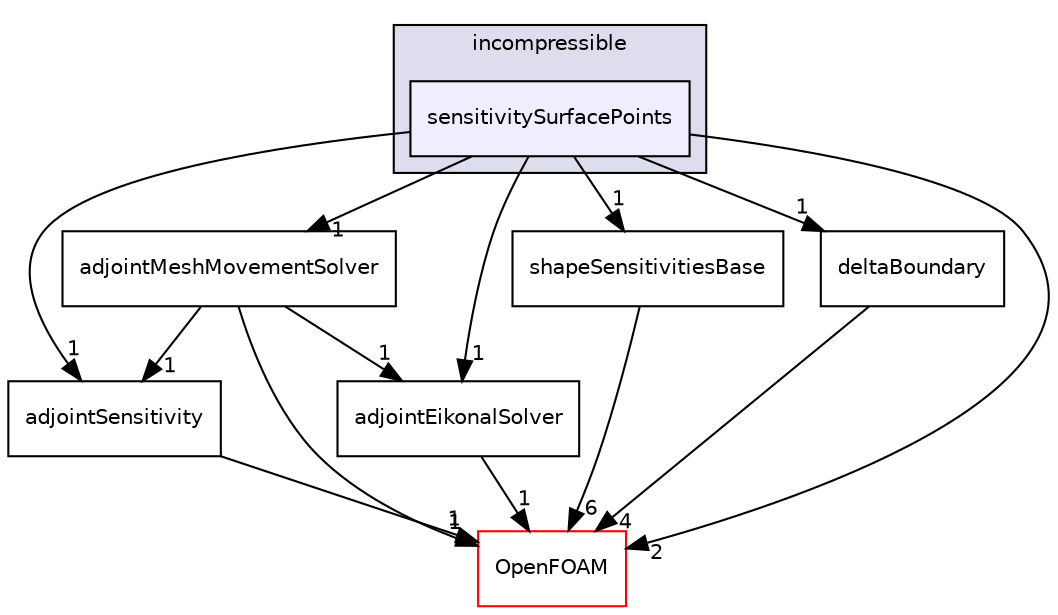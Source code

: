 digraph "src/optimisation/adjointOptimisation/adjoint/optimisation/adjointSensitivity/incompressible/sensitivitySurfacePoints" {
  bgcolor=transparent;
  compound=true
  node [ fontsize="10", fontname="Helvetica"];
  edge [ labelfontsize="10", labelfontname="Helvetica"];
  subgraph clusterdir_2b473d201aab52bb890a8b3370c59272 {
    graph [ bgcolor="#ddddee", pencolor="black", label="incompressible" fontname="Helvetica", fontsize="10", URL="dir_2b473d201aab52bb890a8b3370c59272.html"]
  dir_efb7772f852fb2b26088a7e5ebc0cd1c [shape=box, label="sensitivitySurfacePoints", style="filled", fillcolor="#eeeeff", pencolor="black", URL="dir_efb7772f852fb2b26088a7e5ebc0cd1c.html"];
  }
  dir_c9975b67581c2da6d7f831922d1c5844 [shape=box label="adjointSensitivity" URL="dir_c9975b67581c2da6d7f831922d1c5844.html"];
  dir_2e016391dee912ecb8414429fd8311b6 [shape=box label="adjointEikonalSolver" URL="dir_2e016391dee912ecb8414429fd8311b6.html"];
  dir_0b22c8edd23710d15b1d2247fd5f446d [shape=box label="shapeSensitivitiesBase" URL="dir_0b22c8edd23710d15b1d2247fd5f446d.html"];
  dir_b2bffebd305523ae74de52534349e8c7 [shape=box label="deltaBoundary" URL="dir_b2bffebd305523ae74de52534349e8c7.html"];
  dir_c5473ff19b20e6ec4dfe5c310b3778a8 [shape=box label="OpenFOAM" color="red" URL="dir_c5473ff19b20e6ec4dfe5c310b3778a8.html"];
  dir_c89b99caaf09c90793150a96db56d7e4 [shape=box label="adjointMeshMovementSolver" URL="dir_c89b99caaf09c90793150a96db56d7e4.html"];
  dir_efb7772f852fb2b26088a7e5ebc0cd1c->dir_c9975b67581c2da6d7f831922d1c5844 [headlabel="1", labeldistance=1.5 headhref="dir_002845_002839.html"];
  dir_efb7772f852fb2b26088a7e5ebc0cd1c->dir_2e016391dee912ecb8414429fd8311b6 [headlabel="1", labeldistance=1.5 headhref="dir_002845_002837.html"];
  dir_efb7772f852fb2b26088a7e5ebc0cd1c->dir_0b22c8edd23710d15b1d2247fd5f446d [headlabel="1", labeldistance=1.5 headhref="dir_002845_002850.html"];
  dir_efb7772f852fb2b26088a7e5ebc0cd1c->dir_b2bffebd305523ae74de52534349e8c7 [headlabel="1", labeldistance=1.5 headhref="dir_002845_002797.html"];
  dir_efb7772f852fb2b26088a7e5ebc0cd1c->dir_c5473ff19b20e6ec4dfe5c310b3778a8 [headlabel="2", labeldistance=1.5 headhref="dir_002845_002151.html"];
  dir_efb7772f852fb2b26088a7e5ebc0cd1c->dir_c89b99caaf09c90793150a96db56d7e4 [headlabel="1", labeldistance=1.5 headhref="dir_002845_002838.html"];
  dir_c9975b67581c2da6d7f831922d1c5844->dir_c5473ff19b20e6ec4dfe5c310b3778a8 [headlabel="1", labeldistance=1.5 headhref="dir_002839_002151.html"];
  dir_2e016391dee912ecb8414429fd8311b6->dir_c5473ff19b20e6ec4dfe5c310b3778a8 [headlabel="1", labeldistance=1.5 headhref="dir_002837_002151.html"];
  dir_0b22c8edd23710d15b1d2247fd5f446d->dir_c5473ff19b20e6ec4dfe5c310b3778a8 [headlabel="6", labeldistance=1.5 headhref="dir_002850_002151.html"];
  dir_b2bffebd305523ae74de52534349e8c7->dir_c5473ff19b20e6ec4dfe5c310b3778a8 [headlabel="4", labeldistance=1.5 headhref="dir_002797_002151.html"];
  dir_c89b99caaf09c90793150a96db56d7e4->dir_c9975b67581c2da6d7f831922d1c5844 [headlabel="1", labeldistance=1.5 headhref="dir_002838_002839.html"];
  dir_c89b99caaf09c90793150a96db56d7e4->dir_2e016391dee912ecb8414429fd8311b6 [headlabel="1", labeldistance=1.5 headhref="dir_002838_002837.html"];
  dir_c89b99caaf09c90793150a96db56d7e4->dir_c5473ff19b20e6ec4dfe5c310b3778a8 [headlabel="1", labeldistance=1.5 headhref="dir_002838_002151.html"];
}
